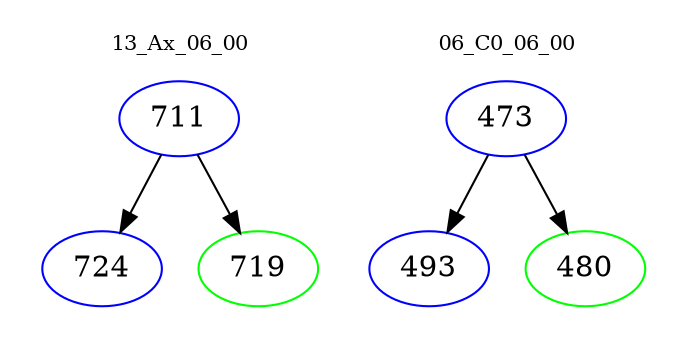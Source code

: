 digraph{
subgraph cluster_0 {
color = white
label = "13_Ax_06_00";
fontsize=10;
T0_711 [label="711", color="blue"]
T0_711 -> T0_724 [color="black"]
T0_724 [label="724", color="blue"]
T0_711 -> T0_719 [color="black"]
T0_719 [label="719", color="green"]
}
subgraph cluster_1 {
color = white
label = "06_C0_06_00";
fontsize=10;
T1_473 [label="473", color="blue"]
T1_473 -> T1_493 [color="black"]
T1_493 [label="493", color="blue"]
T1_473 -> T1_480 [color="black"]
T1_480 [label="480", color="green"]
}
}
